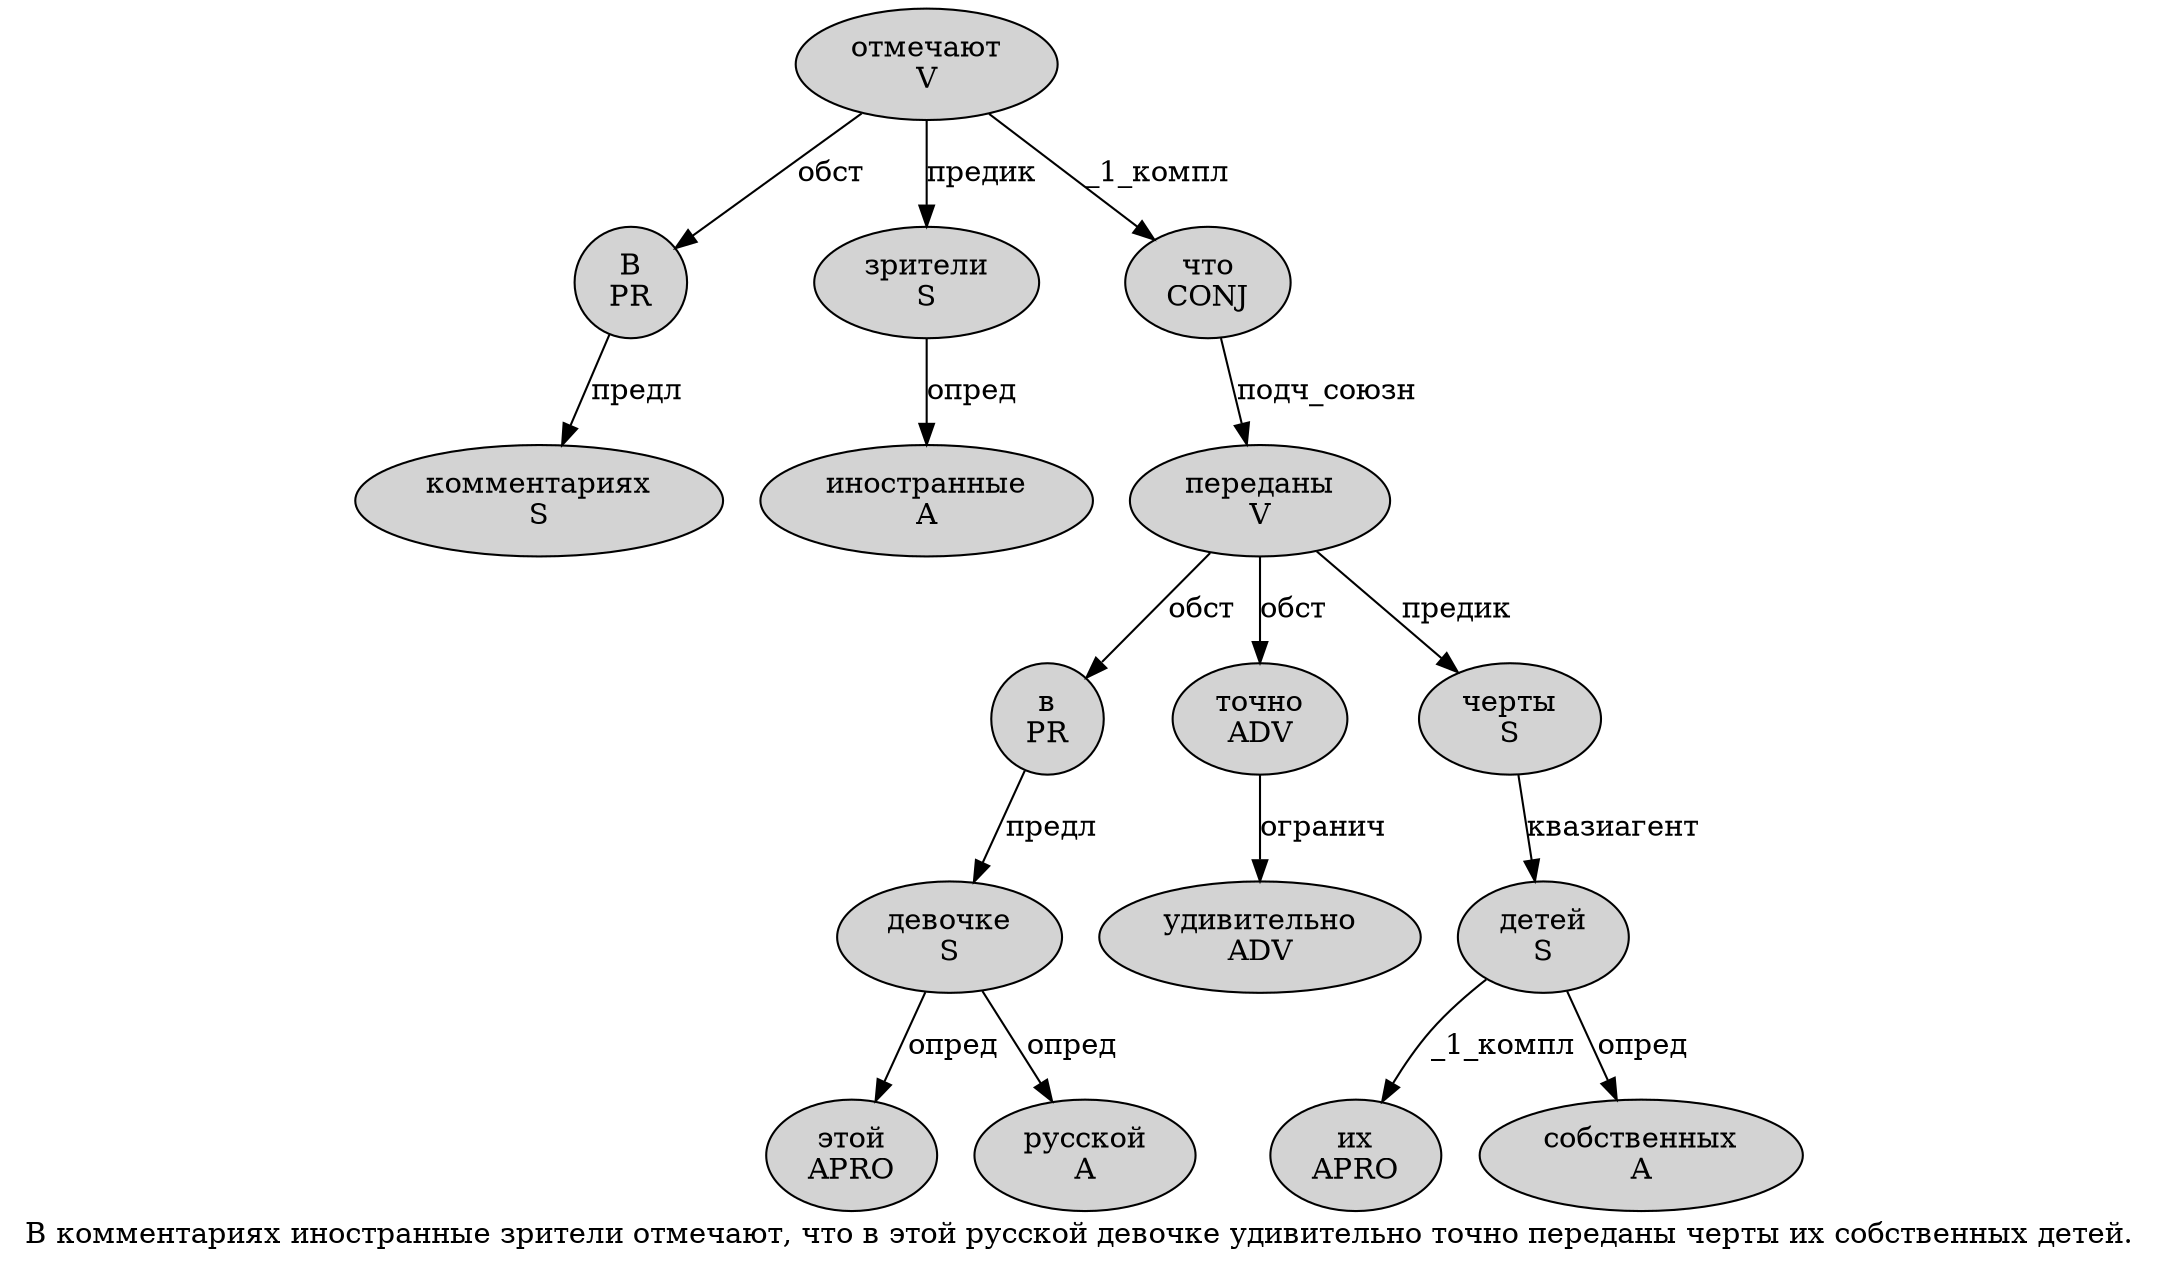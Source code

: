 digraph SENTENCE_1391 {
	graph [label="В комментариях иностранные зрители отмечают, что в этой русской девочке удивительно точно переданы черты их собственных детей."]
	node [style=filled]
		0 [label="В
PR" color="" fillcolor=lightgray penwidth=1 shape=ellipse]
		1 [label="комментариях
S" color="" fillcolor=lightgray penwidth=1 shape=ellipse]
		2 [label="иностранные
A" color="" fillcolor=lightgray penwidth=1 shape=ellipse]
		3 [label="зрители
S" color="" fillcolor=lightgray penwidth=1 shape=ellipse]
		4 [label="отмечают
V" color="" fillcolor=lightgray penwidth=1 shape=ellipse]
		6 [label="что
CONJ" color="" fillcolor=lightgray penwidth=1 shape=ellipse]
		7 [label="в
PR" color="" fillcolor=lightgray penwidth=1 shape=ellipse]
		8 [label="этой
APRO" color="" fillcolor=lightgray penwidth=1 shape=ellipse]
		9 [label="русской
A" color="" fillcolor=lightgray penwidth=1 shape=ellipse]
		10 [label="девочке
S" color="" fillcolor=lightgray penwidth=1 shape=ellipse]
		11 [label="удивительно
ADV" color="" fillcolor=lightgray penwidth=1 shape=ellipse]
		12 [label="точно
ADV" color="" fillcolor=lightgray penwidth=1 shape=ellipse]
		13 [label="переданы
V" color="" fillcolor=lightgray penwidth=1 shape=ellipse]
		14 [label="черты
S" color="" fillcolor=lightgray penwidth=1 shape=ellipse]
		15 [label="их
APRO" color="" fillcolor=lightgray penwidth=1 shape=ellipse]
		16 [label="собственных
A" color="" fillcolor=lightgray penwidth=1 shape=ellipse]
		17 [label="детей
S" color="" fillcolor=lightgray penwidth=1 shape=ellipse]
			6 -> 13 [label="подч_союзн"]
			7 -> 10 [label="предл"]
			12 -> 11 [label="огранич"]
			3 -> 2 [label="опред"]
			14 -> 17 [label="квазиагент"]
			10 -> 8 [label="опред"]
			10 -> 9 [label="опред"]
			17 -> 15 [label="_1_компл"]
			17 -> 16 [label="опред"]
			0 -> 1 [label="предл"]
			13 -> 7 [label="обст"]
			13 -> 12 [label="обст"]
			13 -> 14 [label="предик"]
			4 -> 0 [label="обст"]
			4 -> 3 [label="предик"]
			4 -> 6 [label="_1_компл"]
}